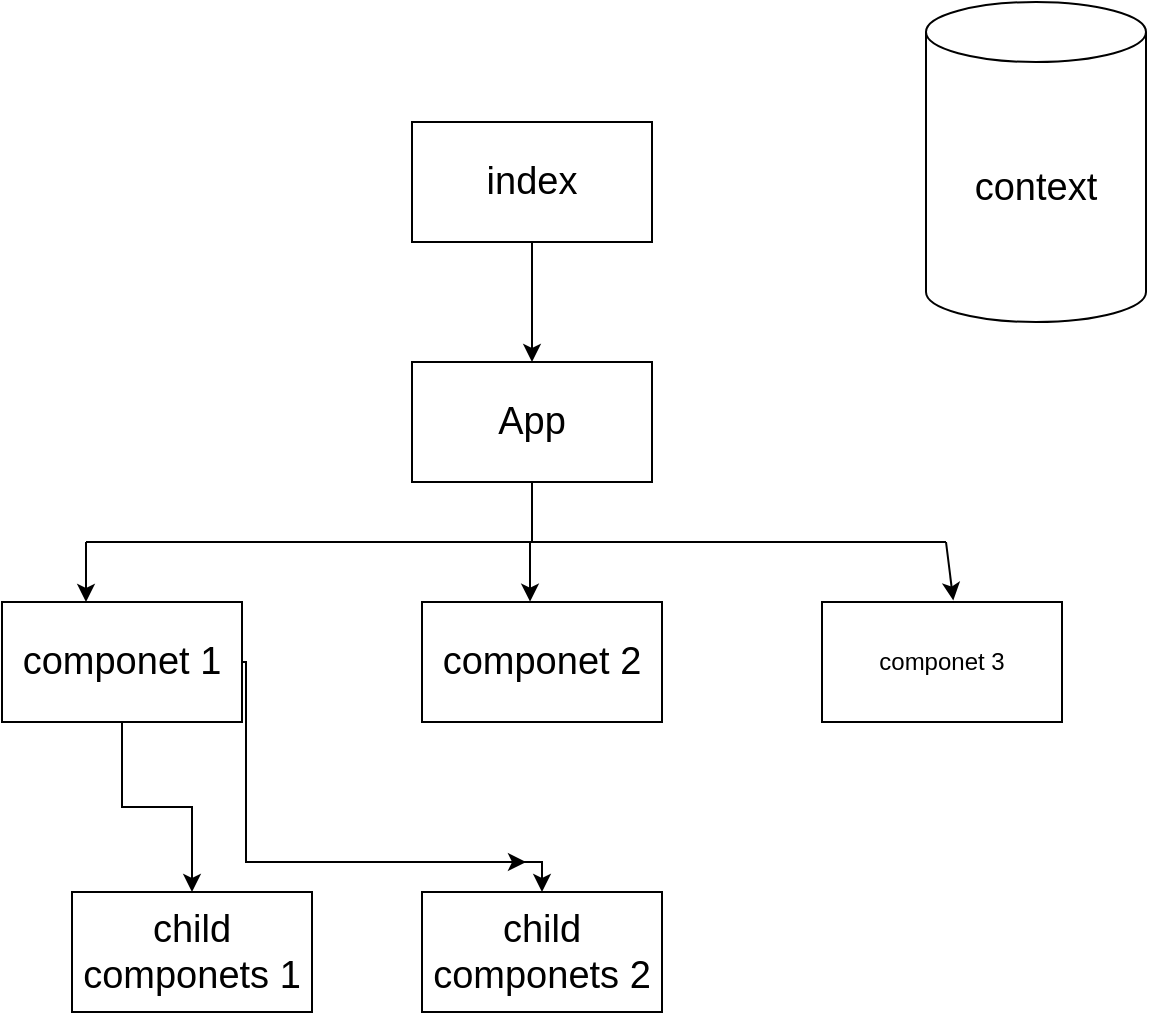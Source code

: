 <mxfile version="18.1.2" type="github">
  <diagram id="JtRsb9dR_s1ZqosVjEI6" name="Page-1">
    <mxGraphModel dx="1149" dy="643" grid="1" gridSize="10" guides="1" tooltips="1" connect="1" arrows="1" fold="1" page="1" pageScale="1" pageWidth="827" pageHeight="1169" math="0" shadow="0">
      <root>
        <mxCell id="0" />
        <mxCell id="1" parent="0" />
        <mxCell id="CUs1m5vH4RLbSxlX3L1v-1" value="context" style="shape=cylinder3;whiteSpace=wrap;html=1;boundedLbl=1;backgroundOutline=1;size=15;fontSize=19;" vertex="1" parent="1">
          <mxGeometry x="610" y="50" width="110" height="160" as="geometry" />
        </mxCell>
        <mxCell id="CUs1m5vH4RLbSxlX3L1v-10" style="edgeStyle=orthogonalEdgeStyle;rounded=0;orthogonalLoop=1;jettySize=auto;html=1;exitX=0.5;exitY=1;exitDx=0;exitDy=0;entryX=0.45;entryY=-0.003;entryDx=0;entryDy=0;entryPerimeter=0;fontSize=19;" edge="1" parent="1" source="CUs1m5vH4RLbSxlX3L1v-2" target="CUs1m5vH4RLbSxlX3L1v-6">
          <mxGeometry relative="1" as="geometry">
            <mxPoint x="413" y="330" as="targetPoint" />
          </mxGeometry>
        </mxCell>
        <mxCell id="CUs1m5vH4RLbSxlX3L1v-2" value="App" style="rounded=0;whiteSpace=wrap;html=1;fontSize=19;" vertex="1" parent="1">
          <mxGeometry x="353" y="230" width="120" height="60" as="geometry" />
        </mxCell>
        <mxCell id="CUs1m5vH4RLbSxlX3L1v-4" style="edgeStyle=orthogonalEdgeStyle;rounded=0;orthogonalLoop=1;jettySize=auto;html=1;fontSize=19;" edge="1" parent="1" source="CUs1m5vH4RLbSxlX3L1v-3" target="CUs1m5vH4RLbSxlX3L1v-2">
          <mxGeometry relative="1" as="geometry" />
        </mxCell>
        <mxCell id="CUs1m5vH4RLbSxlX3L1v-3" value="index" style="rounded=0;whiteSpace=wrap;html=1;fontSize=19;" vertex="1" parent="1">
          <mxGeometry x="353" y="110" width="120" height="60" as="geometry" />
        </mxCell>
        <mxCell id="CUs1m5vH4RLbSxlX3L1v-20" style="edgeStyle=orthogonalEdgeStyle;rounded=0;orthogonalLoop=1;jettySize=auto;html=1;fontSize=19;" edge="1" parent="1" source="CUs1m5vH4RLbSxlX3L1v-5" target="CUs1m5vH4RLbSxlX3L1v-8">
          <mxGeometry relative="1" as="geometry" />
        </mxCell>
        <mxCell id="CUs1m5vH4RLbSxlX3L1v-21" style="edgeStyle=orthogonalEdgeStyle;rounded=0;orthogonalLoop=1;jettySize=auto;html=1;fontSize=19;" edge="1" parent="1" source="CUs1m5vH4RLbSxlX3L1v-5">
          <mxGeometry relative="1" as="geometry">
            <mxPoint x="410" y="480" as="targetPoint" />
            <Array as="points">
              <mxPoint x="270" y="380" />
              <mxPoint x="270" y="480" />
            </Array>
          </mxGeometry>
        </mxCell>
        <mxCell id="CUs1m5vH4RLbSxlX3L1v-5" value="componet 1" style="rounded=0;whiteSpace=wrap;html=1;fontSize=19;" vertex="1" parent="1">
          <mxGeometry x="148" y="350" width="120" height="60" as="geometry" />
        </mxCell>
        <mxCell id="CUs1m5vH4RLbSxlX3L1v-6" value="&lt;span style=&quot;font-size: 19px;&quot;&gt;componet 2&lt;br style=&quot;font-size: 19px;&quot;&gt;&lt;/span&gt;" style="rounded=0;whiteSpace=wrap;html=1;fontSize=19;" vertex="1" parent="1">
          <mxGeometry x="358" y="350" width="120" height="60" as="geometry" />
        </mxCell>
        <mxCell id="CUs1m5vH4RLbSxlX3L1v-7" value="&lt;span style=&quot;&quot;&gt;componet 3&lt;br&gt;&lt;/span&gt;" style="rounded=0;whiteSpace=wrap;html=1;" vertex="1" parent="1">
          <mxGeometry x="558" y="350" width="120" height="60" as="geometry" />
        </mxCell>
        <mxCell id="CUs1m5vH4RLbSxlX3L1v-8" value="child componets 1" style="rounded=0;whiteSpace=wrap;html=1;fontSize=19;" vertex="1" parent="1">
          <mxGeometry x="183" y="495" width="120" height="60" as="geometry" />
        </mxCell>
        <mxCell id="CUs1m5vH4RLbSxlX3L1v-9" value="&lt;span style=&quot;font-size: 19px;&quot;&gt;child componets 2&lt;/span&gt;" style="rounded=0;whiteSpace=wrap;html=1;fontSize=19;" vertex="1" parent="1">
          <mxGeometry x="358" y="495" width="120" height="60" as="geometry" />
        </mxCell>
        <mxCell id="CUs1m5vH4RLbSxlX3L1v-12" value="" style="endArrow=none;html=1;rounded=0;fontSize=19;" edge="1" parent="1">
          <mxGeometry width="50" height="50" relative="1" as="geometry">
            <mxPoint x="190" y="320" as="sourcePoint" />
            <mxPoint x="620" y="320" as="targetPoint" />
          </mxGeometry>
        </mxCell>
        <mxCell id="CUs1m5vH4RLbSxlX3L1v-18" value="" style="endArrow=classic;html=1;rounded=0;entryX=0.35;entryY=0;entryDx=0;entryDy=0;entryPerimeter=0;fontSize=19;" edge="1" parent="1" target="CUs1m5vH4RLbSxlX3L1v-5">
          <mxGeometry width="50" height="50" relative="1" as="geometry">
            <mxPoint x="190" y="320" as="sourcePoint" />
            <mxPoint x="330" y="430" as="targetPoint" />
          </mxGeometry>
        </mxCell>
        <mxCell id="CUs1m5vH4RLbSxlX3L1v-19" value="" style="endArrow=classic;html=1;rounded=0;entryX=0.547;entryY=-0.013;entryDx=0;entryDy=0;entryPerimeter=0;fontSize=19;" edge="1" parent="1" target="CUs1m5vH4RLbSxlX3L1v-7">
          <mxGeometry width="50" height="50" relative="1" as="geometry">
            <mxPoint x="620" y="320" as="sourcePoint" />
            <mxPoint x="650" y="450" as="targetPoint" />
          </mxGeometry>
        </mxCell>
        <mxCell id="CUs1m5vH4RLbSxlX3L1v-22" style="edgeStyle=orthogonalEdgeStyle;rounded=0;orthogonalLoop=1;jettySize=auto;html=1;fontSize=19;" edge="1" parent="1" source="CUs1m5vH4RLbSxlX3L1v-5" target="CUs1m5vH4RLbSxlX3L1v-9">
          <mxGeometry relative="1" as="geometry">
            <mxPoint x="410" y="480" as="targetPoint" />
            <Array as="points">
              <mxPoint x="270" y="380" />
              <mxPoint x="270" y="480" />
              <mxPoint x="418" y="480" />
            </Array>
          </mxGeometry>
        </mxCell>
      </root>
    </mxGraphModel>
  </diagram>
</mxfile>
